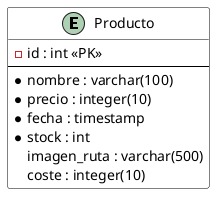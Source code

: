 @startuml "Diagrama Entidad Relación - Productos"

skinparam linetype ortho
skinparam class {
    BackgroundColor White
    ArrowColor Black
    BorderColor Black
}

entity "Producto" as producto {
    -id : int <<PK>>
    --
    *nombre : varchar(100)
    *precio : integer(10)
    *fecha : timestamp
    *stock : int
    ' descripcion : varchar(500)
    imagen_ruta : varchar(500)
    coste : integer(10)
}

@enduml